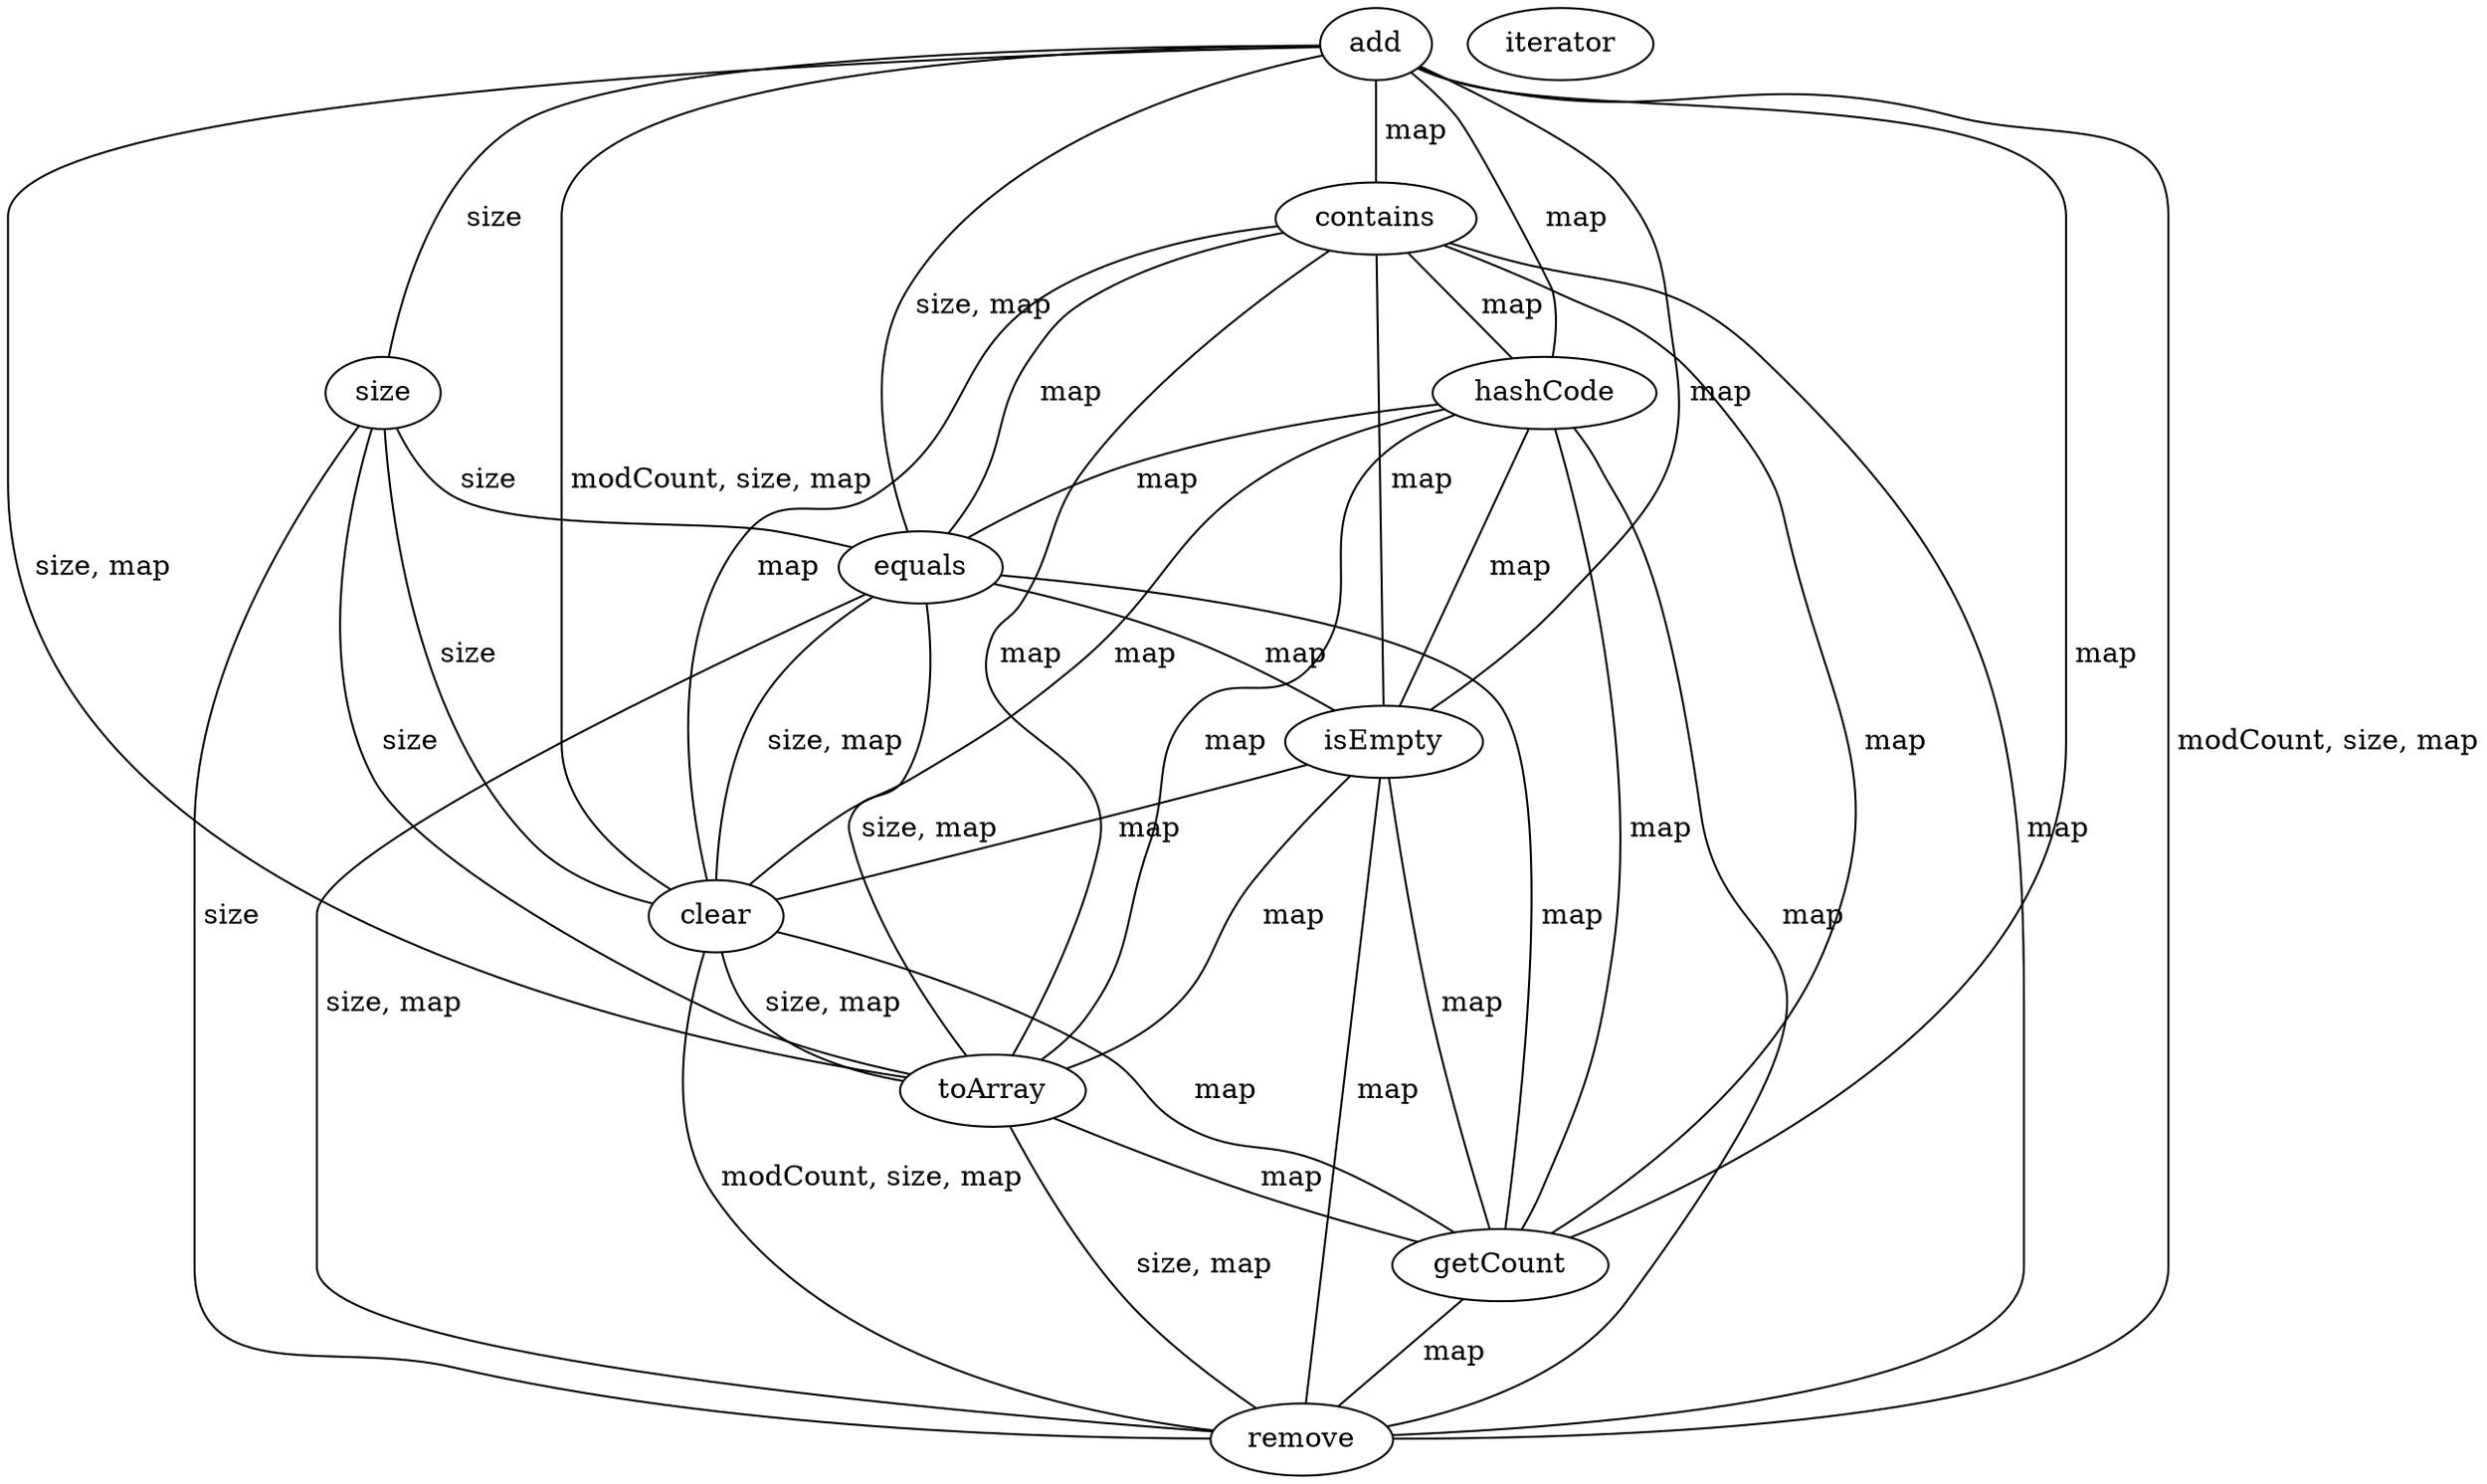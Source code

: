 digraph G {
add;
contains;
iterator;
size;
hashCode;
equals;
isEmpty;
clear;
toArray;
getCount;
remove;
add -> contains [label=" map", dir=none];
add -> size [label=" size", dir=none];
add -> hashCode [label=" map", dir=none];
add -> equals [label=" size, map", dir=none];
add -> isEmpty [label=" map", dir=none];
add -> clear [label=" modCount, size, map", dir=none];
add -> toArray [label=" size, map", dir=none];
add -> getCount [label=" map", dir=none];
add -> remove [label=" modCount, size, map", dir=none];
contains -> hashCode [label=" map", dir=none];
contains -> equals [label=" map", dir=none];
contains -> isEmpty [label=" map", dir=none];
contains -> clear [label=" map", dir=none];
contains -> toArray [label=" map", dir=none];
contains -> getCount [label=" map", dir=none];
contains -> remove [label=" map", dir=none];
size -> equals [label=" size", dir=none];
size -> clear [label=" size", dir=none];
size -> toArray [label=" size", dir=none];
size -> remove [label=" size", dir=none];
hashCode -> equals [label=" map", dir=none];
hashCode -> isEmpty [label=" map", dir=none];
hashCode -> clear [label=" map", dir=none];
hashCode -> toArray [label=" map", dir=none];
hashCode -> getCount [label=" map", dir=none];
hashCode -> remove [label=" map", dir=none];
equals -> isEmpty [label=" map", dir=none];
equals -> clear [label=" size, map", dir=none];
equals -> toArray [label=" size, map", dir=none];
equals -> getCount [label=" map", dir=none];
equals -> remove [label=" size, map", dir=none];
isEmpty -> clear [label=" map", dir=none];
isEmpty -> toArray [label=" map", dir=none];
isEmpty -> getCount [label=" map", dir=none];
isEmpty -> remove [label=" map", dir=none];
clear -> toArray [label=" size, map", dir=none];
clear -> getCount [label=" map", dir=none];
clear -> remove [label=" modCount, size, map", dir=none];
toArray -> getCount [label=" map", dir=none];
toArray -> remove [label=" size, map", dir=none];
getCount -> remove [label=" map", dir=none];
}